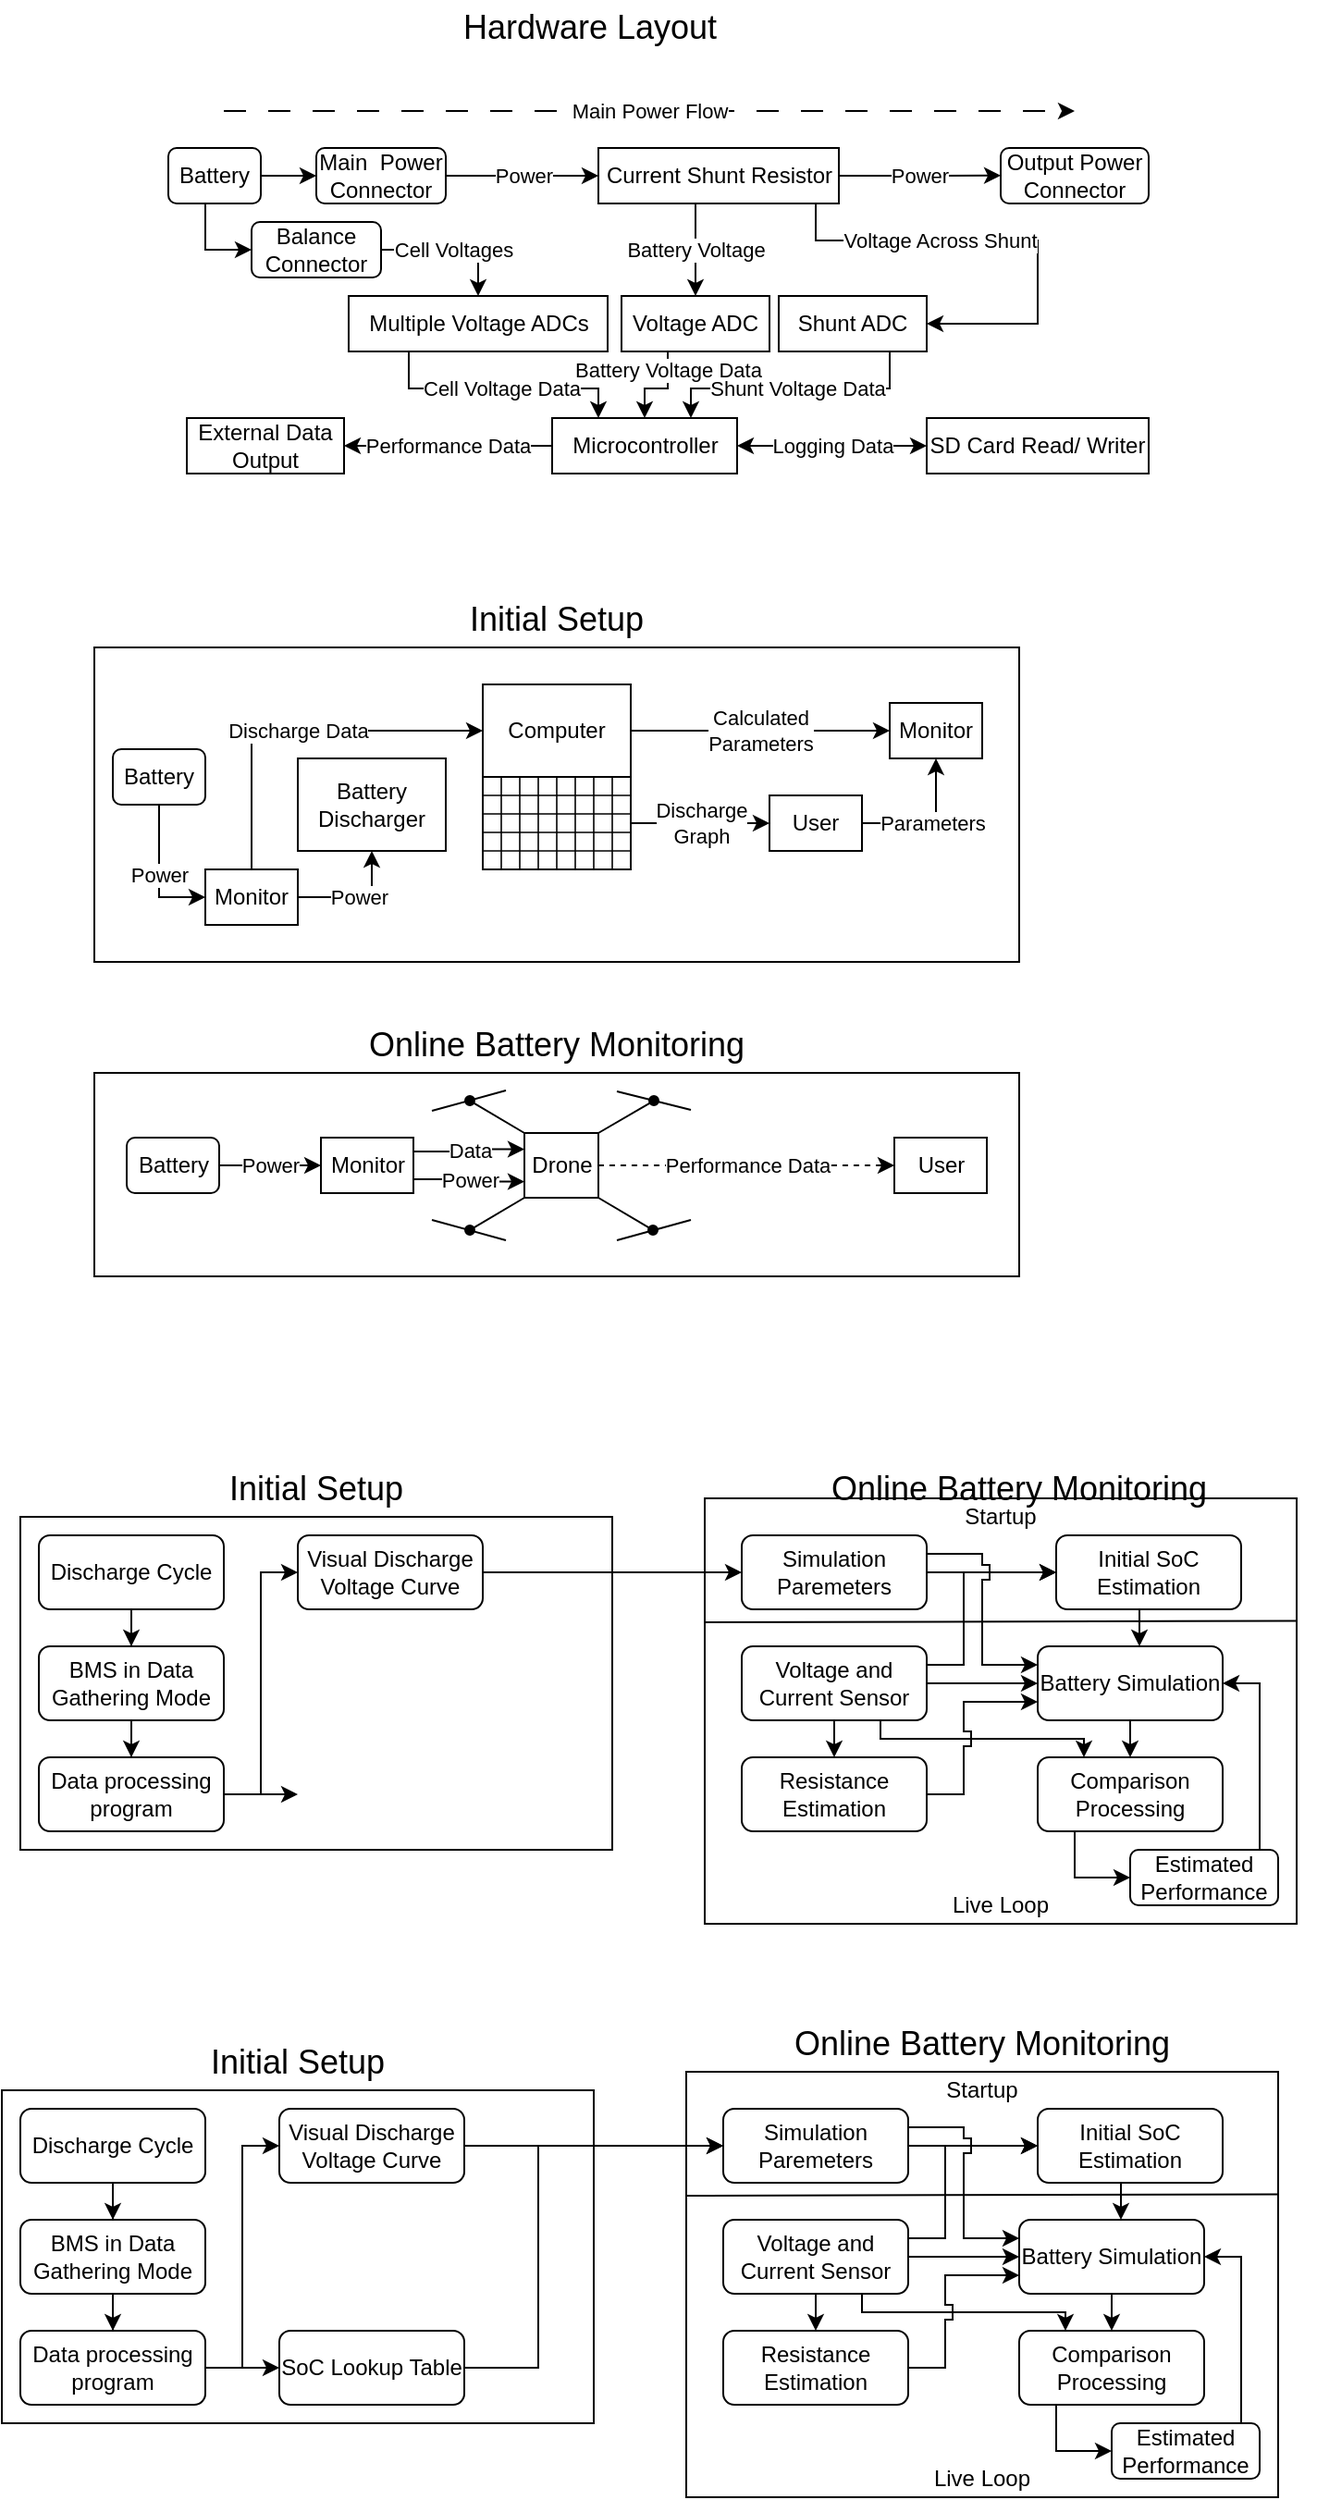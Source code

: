 <mxfile version="24.0.2" type="device">
  <diagram id="iJW8FD_IC8tG_3s7V3ZE" name="Page-1">
    <mxGraphModel dx="636" dy="1536" grid="1" gridSize="10" guides="1" tooltips="1" connect="1" arrows="1" fold="1" page="1" pageScale="1" pageWidth="827" pageHeight="1169" math="0" shadow="0">
      <root>
        <mxCell id="0" />
        <mxCell id="1" parent="0" />
        <mxCell id="znWlgwHZ79DL5Ow_YZp7-131" value="" style="rounded=0;whiteSpace=wrap;html=1;" vertex="1" parent="1">
          <mxGeometry x="60" y="-260" width="500" height="110" as="geometry" />
        </mxCell>
        <mxCell id="znWlgwHZ79DL5Ow_YZp7-61" value="" style="rounded=0;whiteSpace=wrap;html=1;" vertex="1" parent="1">
          <mxGeometry x="60" y="-490" width="500" height="170" as="geometry" />
        </mxCell>
        <mxCell id="kjtUhcTxmiHCBkJJOneF-20" value="" style="rounded=0;whiteSpace=wrap;html=1;" parent="1" vertex="1">
          <mxGeometry x="380" y="280" width="320" height="230" as="geometry" />
        </mxCell>
        <mxCell id="kjtUhcTxmiHCBkJJOneF-6" value="" style="rounded=0;whiteSpace=wrap;html=1;" parent="1" vertex="1">
          <mxGeometry x="10" y="290" width="320" height="180" as="geometry" />
        </mxCell>
        <mxCell id="kjtUhcTxmiHCBkJJOneF-12" value="" style="edgeStyle=orthogonalEdgeStyle;rounded=0;orthogonalLoop=1;jettySize=auto;html=1;fontSize=18;" parent="1" source="kjtUhcTxmiHCBkJJOneF-4" target="kjtUhcTxmiHCBkJJOneF-9" edge="1">
          <mxGeometry relative="1" as="geometry" />
        </mxCell>
        <mxCell id="kjtUhcTxmiHCBkJJOneF-4" value="&lt;div&gt;Discharge Cycle&lt;/div&gt;" style="rounded=1;whiteSpace=wrap;html=1;" parent="1" vertex="1">
          <mxGeometry x="20" y="300" width="100" height="40" as="geometry" />
        </mxCell>
        <mxCell id="kjtUhcTxmiHCBkJJOneF-7" value="&lt;font style=&quot;font-size: 18px;&quot;&gt;Initial Setup&lt;/font&gt;" style="text;html=1;strokeColor=none;fillColor=none;align=center;verticalAlign=middle;whiteSpace=wrap;rounded=0;" parent="1" vertex="1">
          <mxGeometry x="10" y="260" width="320" height="30" as="geometry" />
        </mxCell>
        <mxCell id="kjtUhcTxmiHCBkJJOneF-14" value="" style="edgeStyle=orthogonalEdgeStyle;rounded=0;orthogonalLoop=1;jettySize=auto;html=1;fontSize=18;" parent="1" source="kjtUhcTxmiHCBkJJOneF-9" target="kjtUhcTxmiHCBkJJOneF-13" edge="1">
          <mxGeometry relative="1" as="geometry" />
        </mxCell>
        <mxCell id="kjtUhcTxmiHCBkJJOneF-9" value="BMS in Data Gathering Mode" style="rounded=1;whiteSpace=wrap;html=1;" parent="1" vertex="1">
          <mxGeometry x="20" y="360" width="100" height="40" as="geometry" />
        </mxCell>
        <mxCell id="kjtUhcTxmiHCBkJJOneF-16" style="edgeStyle=orthogonalEdgeStyle;rounded=0;orthogonalLoop=1;jettySize=auto;html=1;entryX=0;entryY=0.5;entryDx=0;entryDy=0;fontSize=18;" parent="1" source="kjtUhcTxmiHCBkJJOneF-13" target="kjtUhcTxmiHCBkJJOneF-15" edge="1">
          <mxGeometry relative="1" as="geometry" />
        </mxCell>
        <mxCell id="kjtUhcTxmiHCBkJJOneF-18" style="edgeStyle=orthogonalEdgeStyle;rounded=0;orthogonalLoop=1;jettySize=auto;html=1;entryX=0;entryY=0.5;entryDx=0;entryDy=0;fontSize=18;" parent="1" source="kjtUhcTxmiHCBkJJOneF-13" target="kjtUhcTxmiHCBkJJOneF-17" edge="1">
          <mxGeometry relative="1" as="geometry" />
        </mxCell>
        <mxCell id="kjtUhcTxmiHCBkJJOneF-13" value="Data processing program" style="rounded=1;whiteSpace=wrap;html=1;" parent="1" vertex="1">
          <mxGeometry x="20" y="420" width="100" height="40" as="geometry" />
        </mxCell>
        <mxCell id="kjtUhcTxmiHCBkJJOneF-34" style="edgeStyle=orthogonalEdgeStyle;rounded=0;orthogonalLoop=1;jettySize=auto;html=1;fontSize=18;" parent="1" source="kjtUhcTxmiHCBkJJOneF-15" target="kjtUhcTxmiHCBkJJOneF-32" edge="1">
          <mxGeometry relative="1" as="geometry" />
        </mxCell>
        <mxCell id="kjtUhcTxmiHCBkJJOneF-15" value="Visual Discharge Voltage Curve" style="rounded=1;whiteSpace=wrap;html=1;" parent="1" vertex="1">
          <mxGeometry x="160" y="300" width="100" height="40" as="geometry" />
        </mxCell>
        <mxCell id="kjtUhcTxmiHCBkJJOneF-35" style="edgeStyle=orthogonalEdgeStyle;rounded=0;orthogonalLoop=1;jettySize=auto;html=1;entryX=0;entryY=0.5;entryDx=0;entryDy=0;fontSize=18;" parent="1" source="kjtUhcTxmiHCBkJJOneF-17" target="kjtUhcTxmiHCBkJJOneF-32" edge="1">
          <mxGeometry relative="1" as="geometry">
            <Array as="points">
              <mxPoint x="300" y="440" />
              <mxPoint x="300" y="320" />
            </Array>
          </mxGeometry>
        </mxCell>
        <mxCell id="kjtUhcTxmiHCBkJJOneF-17" value="SoC Lookup Table" style="rounded=1;whiteSpace=wrap;html=1;" parent="1" vertex="1">
          <mxGeometry x="160" y="420" width="100" height="40" as="geometry" />
        </mxCell>
        <mxCell id="kjtUhcTxmiHCBkJJOneF-31" value="&lt;font style=&quot;font-size: 18px;&quot;&gt;Online Battery Monitoring&lt;/font&gt;" style="text;html=1;strokeColor=none;fillColor=none;align=center;verticalAlign=middle;whiteSpace=wrap;rounded=0;" parent="1" vertex="1">
          <mxGeometry x="380" y="250" width="320" height="30" as="geometry" />
        </mxCell>
        <mxCell id="kjtUhcTxmiHCBkJJOneF-37" value="" style="edgeStyle=orthogonalEdgeStyle;rounded=0;orthogonalLoop=1;jettySize=auto;html=1;fontSize=18;" parent="1" source="kjtUhcTxmiHCBkJJOneF-32" target="kjtUhcTxmiHCBkJJOneF-36" edge="1">
          <mxGeometry relative="1" as="geometry" />
        </mxCell>
        <mxCell id="kjtUhcTxmiHCBkJJOneF-54" style="edgeStyle=elbowEdgeStyle;rounded=0;jumpStyle=sharp;orthogonalLoop=1;jettySize=auto;html=1;entryX=0;entryY=0.25;entryDx=0;entryDy=0;fontSize=18;jumpSize=8;" parent="1" source="kjtUhcTxmiHCBkJJOneF-32" target="kjtUhcTxmiHCBkJJOneF-47" edge="1">
          <mxGeometry relative="1" as="geometry">
            <Array as="points">
              <mxPoint x="530" y="310" />
              <mxPoint x="530" y="330" />
              <mxPoint x="510" y="310" />
            </Array>
          </mxGeometry>
        </mxCell>
        <mxCell id="kjtUhcTxmiHCBkJJOneF-32" value="Simulation Paremeters" style="rounded=1;whiteSpace=wrap;html=1;" parent="1" vertex="1">
          <mxGeometry x="400" y="300" width="100" height="40" as="geometry" />
        </mxCell>
        <mxCell id="kjtUhcTxmiHCBkJJOneF-71" style="edgeStyle=elbowEdgeStyle;rounded=0;jumpStyle=sharp;jumpSize=8;orthogonalLoop=1;jettySize=auto;html=1;fontSize=18;" parent="1" source="kjtUhcTxmiHCBkJJOneF-36" target="kjtUhcTxmiHCBkJJOneF-47" edge="1">
          <mxGeometry relative="1" as="geometry" />
        </mxCell>
        <mxCell id="kjtUhcTxmiHCBkJJOneF-36" value="Initial SoC Estimation" style="rounded=1;whiteSpace=wrap;html=1;" parent="1" vertex="1">
          <mxGeometry x="570" y="300" width="100" height="40" as="geometry" />
        </mxCell>
        <mxCell id="kjtUhcTxmiHCBkJJOneF-46" style="edgeStyle=orthogonalEdgeStyle;rounded=0;orthogonalLoop=1;jettySize=auto;html=1;entryX=0;entryY=0.5;entryDx=0;entryDy=0;fontSize=18;" parent="1" source="kjtUhcTxmiHCBkJJOneF-38" target="kjtUhcTxmiHCBkJJOneF-36" edge="1">
          <mxGeometry relative="1" as="geometry">
            <Array as="points">
              <mxPoint x="520" y="370" />
              <mxPoint x="520" y="320" />
            </Array>
          </mxGeometry>
        </mxCell>
        <mxCell id="kjtUhcTxmiHCBkJJOneF-55" style="edgeStyle=elbowEdgeStyle;rounded=0;jumpStyle=sharp;jumpSize=8;orthogonalLoop=1;jettySize=auto;html=1;entryX=0;entryY=0.5;entryDx=0;entryDy=0;fontSize=18;" parent="1" source="kjtUhcTxmiHCBkJJOneF-38" target="kjtUhcTxmiHCBkJJOneF-47" edge="1">
          <mxGeometry relative="1" as="geometry" />
        </mxCell>
        <mxCell id="kjtUhcTxmiHCBkJJOneF-61" style="edgeStyle=elbowEdgeStyle;rounded=0;jumpStyle=sharp;jumpSize=8;orthogonalLoop=1;jettySize=auto;html=1;entryX=0.5;entryY=0;entryDx=0;entryDy=0;fontSize=18;" parent="1" source="kjtUhcTxmiHCBkJJOneF-38" target="kjtUhcTxmiHCBkJJOneF-39" edge="1">
          <mxGeometry relative="1" as="geometry" />
        </mxCell>
        <mxCell id="kjtUhcTxmiHCBkJJOneF-72" style="edgeStyle=elbowEdgeStyle;rounded=0;jumpStyle=sharp;jumpSize=8;orthogonalLoop=1;jettySize=auto;html=1;exitX=0.75;exitY=1;exitDx=0;exitDy=0;entryX=0.25;entryY=0;entryDx=0;entryDy=0;fontSize=18;elbow=vertical;" parent="1" source="kjtUhcTxmiHCBkJJOneF-38" target="kjtUhcTxmiHCBkJJOneF-40" edge="1">
          <mxGeometry relative="1" as="geometry">
            <Array as="points">
              <mxPoint x="560" y="410" />
              <mxPoint x="550" y="410" />
              <mxPoint x="500" y="410" />
              <mxPoint x="560" y="420" />
            </Array>
          </mxGeometry>
        </mxCell>
        <mxCell id="kjtUhcTxmiHCBkJJOneF-38" value="Voltage and Current Sensor" style="rounded=1;whiteSpace=wrap;html=1;" parent="1" vertex="1">
          <mxGeometry x="400" y="360" width="100" height="40" as="geometry" />
        </mxCell>
        <mxCell id="kjtUhcTxmiHCBkJJOneF-62" style="edgeStyle=elbowEdgeStyle;rounded=0;jumpStyle=sharp;jumpSize=8;orthogonalLoop=1;jettySize=auto;html=1;entryX=0;entryY=0.75;entryDx=0;entryDy=0;fontSize=18;" parent="1" source="kjtUhcTxmiHCBkJJOneF-39" target="kjtUhcTxmiHCBkJJOneF-47" edge="1">
          <mxGeometry relative="1" as="geometry">
            <Array as="points">
              <mxPoint x="520" y="410" />
            </Array>
          </mxGeometry>
        </mxCell>
        <mxCell id="kjtUhcTxmiHCBkJJOneF-39" value="Resistance Estimation" style="rounded=1;whiteSpace=wrap;html=1;" parent="1" vertex="1">
          <mxGeometry x="400" y="420" width="100" height="40" as="geometry" />
        </mxCell>
        <mxCell id="kjtUhcTxmiHCBkJJOneF-68" style="edgeStyle=elbowEdgeStyle;rounded=0;jumpStyle=sharp;jumpSize=8;orthogonalLoop=1;jettySize=auto;html=1;exitX=0.25;exitY=1;exitDx=0;exitDy=0;entryX=0;entryY=0.5;entryDx=0;entryDy=0;fontSize=18;" parent="1" source="kjtUhcTxmiHCBkJJOneF-40" target="kjtUhcTxmiHCBkJJOneF-56" edge="1">
          <mxGeometry relative="1" as="geometry">
            <Array as="points">
              <mxPoint x="580" y="470" />
            </Array>
          </mxGeometry>
        </mxCell>
        <mxCell id="kjtUhcTxmiHCBkJJOneF-40" value="Comparison Processing" style="rounded=1;whiteSpace=wrap;html=1;" parent="1" vertex="1">
          <mxGeometry x="560" y="420" width="100" height="40" as="geometry" />
        </mxCell>
        <mxCell id="kjtUhcTxmiHCBkJJOneF-42" value="" style="endArrow=none;html=1;rounded=0;fontSize=18;entryX=1;entryY=0.288;entryDx=0;entryDy=0;entryPerimeter=0;" parent="1" target="kjtUhcTxmiHCBkJJOneF-20" edge="1">
          <mxGeometry width="50" height="50" relative="1" as="geometry">
            <mxPoint x="380" y="347" as="sourcePoint" />
            <mxPoint x="490" y="420" as="targetPoint" />
          </mxGeometry>
        </mxCell>
        <mxCell id="kjtUhcTxmiHCBkJJOneF-43" value="Startup" style="text;html=1;strokeColor=none;fillColor=none;align=center;verticalAlign=middle;whiteSpace=wrap;rounded=0;" parent="1" vertex="1">
          <mxGeometry x="380" y="280" width="320" height="20" as="geometry" />
        </mxCell>
        <mxCell id="kjtUhcTxmiHCBkJJOneF-44" value="Live Loop" style="text;html=1;strokeColor=none;fillColor=none;align=center;verticalAlign=middle;whiteSpace=wrap;rounded=0;" parent="1" vertex="1">
          <mxGeometry x="380" y="490" width="320" height="20" as="geometry" />
        </mxCell>
        <mxCell id="kjtUhcTxmiHCBkJJOneF-65" style="edgeStyle=elbowEdgeStyle;rounded=0;jumpStyle=sharp;jumpSize=8;orthogonalLoop=1;jettySize=auto;html=1;fontSize=18;" parent="1" source="kjtUhcTxmiHCBkJJOneF-47" target="kjtUhcTxmiHCBkJJOneF-40" edge="1">
          <mxGeometry relative="1" as="geometry" />
        </mxCell>
        <mxCell id="kjtUhcTxmiHCBkJJOneF-47" value="Battery Simulation" style="rounded=1;whiteSpace=wrap;html=1;" parent="1" vertex="1">
          <mxGeometry x="560" y="360" width="100" height="40" as="geometry" />
        </mxCell>
        <mxCell id="kjtUhcTxmiHCBkJJOneF-69" style="edgeStyle=elbowEdgeStyle;rounded=0;jumpStyle=sharp;jumpSize=8;orthogonalLoop=1;jettySize=auto;html=1;exitX=0.75;exitY=0;exitDx=0;exitDy=0;entryX=1;entryY=0.5;entryDx=0;entryDy=0;fontSize=18;" parent="1" source="kjtUhcTxmiHCBkJJOneF-56" target="kjtUhcTxmiHCBkJJOneF-47" edge="1">
          <mxGeometry relative="1" as="geometry">
            <Array as="points">
              <mxPoint x="680" y="400" />
              <mxPoint x="670" y="410" />
              <mxPoint x="680" y="410" />
            </Array>
          </mxGeometry>
        </mxCell>
        <mxCell id="kjtUhcTxmiHCBkJJOneF-56" value="Estimated Performance" style="rounded=1;whiteSpace=wrap;html=1;" parent="1" vertex="1">
          <mxGeometry x="610" y="470" width="80" height="30" as="geometry" />
        </mxCell>
        <mxCell id="znWlgwHZ79DL5Ow_YZp7-1" value="" style="rounded=0;whiteSpace=wrap;html=1;" vertex="1" parent="1">
          <mxGeometry x="390" y="-30" width="320" height="230" as="geometry" />
        </mxCell>
        <mxCell id="znWlgwHZ79DL5Ow_YZp7-2" value="" style="rounded=0;whiteSpace=wrap;html=1;" vertex="1" parent="1">
          <mxGeometry x="20" y="-20" width="320" height="180" as="geometry" />
        </mxCell>
        <mxCell id="znWlgwHZ79DL5Ow_YZp7-3" value="" style="edgeStyle=orthogonalEdgeStyle;rounded=0;orthogonalLoop=1;jettySize=auto;html=1;fontSize=18;" edge="1" parent="1" source="znWlgwHZ79DL5Ow_YZp7-4" target="znWlgwHZ79DL5Ow_YZp7-7">
          <mxGeometry relative="1" as="geometry" />
        </mxCell>
        <mxCell id="znWlgwHZ79DL5Ow_YZp7-4" value="&lt;div&gt;Discharge Cycle&lt;/div&gt;" style="rounded=1;whiteSpace=wrap;html=1;" vertex="1" parent="1">
          <mxGeometry x="30" y="-10" width="100" height="40" as="geometry" />
        </mxCell>
        <mxCell id="znWlgwHZ79DL5Ow_YZp7-5" value="&lt;font style=&quot;font-size: 18px;&quot;&gt;Initial Setup&lt;/font&gt;" style="text;html=1;strokeColor=none;fillColor=none;align=center;verticalAlign=middle;whiteSpace=wrap;rounded=0;" vertex="1" parent="1">
          <mxGeometry x="20" y="-50" width="320" height="30" as="geometry" />
        </mxCell>
        <mxCell id="znWlgwHZ79DL5Ow_YZp7-6" value="" style="edgeStyle=orthogonalEdgeStyle;rounded=0;orthogonalLoop=1;jettySize=auto;html=1;fontSize=18;" edge="1" parent="1" source="znWlgwHZ79DL5Ow_YZp7-7" target="znWlgwHZ79DL5Ow_YZp7-10">
          <mxGeometry relative="1" as="geometry" />
        </mxCell>
        <mxCell id="znWlgwHZ79DL5Ow_YZp7-7" value="BMS in Data Gathering Mode" style="rounded=1;whiteSpace=wrap;html=1;" vertex="1" parent="1">
          <mxGeometry x="30" y="50" width="100" height="40" as="geometry" />
        </mxCell>
        <mxCell id="znWlgwHZ79DL5Ow_YZp7-8" style="edgeStyle=orthogonalEdgeStyle;rounded=0;orthogonalLoop=1;jettySize=auto;html=1;entryX=0;entryY=0.5;entryDx=0;entryDy=0;fontSize=18;" edge="1" parent="1" source="znWlgwHZ79DL5Ow_YZp7-10" target="znWlgwHZ79DL5Ow_YZp7-12">
          <mxGeometry relative="1" as="geometry" />
        </mxCell>
        <mxCell id="znWlgwHZ79DL5Ow_YZp7-9" style="edgeStyle=orthogonalEdgeStyle;rounded=0;orthogonalLoop=1;jettySize=auto;html=1;entryX=0;entryY=0.5;entryDx=0;entryDy=0;fontSize=18;" edge="1" parent="1" source="znWlgwHZ79DL5Ow_YZp7-10">
          <mxGeometry relative="1" as="geometry">
            <mxPoint x="170" y="130" as="targetPoint" />
          </mxGeometry>
        </mxCell>
        <mxCell id="znWlgwHZ79DL5Ow_YZp7-10" value="Data processing program" style="rounded=1;whiteSpace=wrap;html=1;" vertex="1" parent="1">
          <mxGeometry x="30" y="110" width="100" height="40" as="geometry" />
        </mxCell>
        <mxCell id="znWlgwHZ79DL5Ow_YZp7-11" style="edgeStyle=orthogonalEdgeStyle;rounded=0;orthogonalLoop=1;jettySize=auto;html=1;fontSize=18;" edge="1" parent="1" source="znWlgwHZ79DL5Ow_YZp7-12" target="znWlgwHZ79DL5Ow_YZp7-18">
          <mxGeometry relative="1" as="geometry" />
        </mxCell>
        <mxCell id="znWlgwHZ79DL5Ow_YZp7-12" value="Visual Discharge Voltage Curve" style="rounded=1;whiteSpace=wrap;html=1;" vertex="1" parent="1">
          <mxGeometry x="170" y="-10" width="100" height="40" as="geometry" />
        </mxCell>
        <mxCell id="znWlgwHZ79DL5Ow_YZp7-15" value="&lt;font style=&quot;font-size: 18px;&quot;&gt;Online Battery Monitoring&lt;/font&gt;" style="text;html=1;strokeColor=none;fillColor=none;align=center;verticalAlign=middle;whiteSpace=wrap;rounded=0;" vertex="1" parent="1">
          <mxGeometry x="60" y="-290" width="500" height="30" as="geometry" />
        </mxCell>
        <mxCell id="znWlgwHZ79DL5Ow_YZp7-16" value="" style="edgeStyle=orthogonalEdgeStyle;rounded=0;orthogonalLoop=1;jettySize=auto;html=1;fontSize=18;" edge="1" parent="1" source="znWlgwHZ79DL5Ow_YZp7-18" target="znWlgwHZ79DL5Ow_YZp7-20">
          <mxGeometry relative="1" as="geometry" />
        </mxCell>
        <mxCell id="znWlgwHZ79DL5Ow_YZp7-17" style="edgeStyle=elbowEdgeStyle;rounded=0;jumpStyle=sharp;orthogonalLoop=1;jettySize=auto;html=1;entryX=0;entryY=0.25;entryDx=0;entryDy=0;fontSize=18;jumpSize=8;" edge="1" parent="1" source="znWlgwHZ79DL5Ow_YZp7-18" target="znWlgwHZ79DL5Ow_YZp7-34">
          <mxGeometry relative="1" as="geometry">
            <Array as="points">
              <mxPoint x="540" />
              <mxPoint x="540" y="20" />
              <mxPoint x="520" />
            </Array>
          </mxGeometry>
        </mxCell>
        <mxCell id="znWlgwHZ79DL5Ow_YZp7-18" value="Simulation Paremeters" style="rounded=1;whiteSpace=wrap;html=1;" vertex="1" parent="1">
          <mxGeometry x="410" y="-10" width="100" height="40" as="geometry" />
        </mxCell>
        <mxCell id="znWlgwHZ79DL5Ow_YZp7-19" style="edgeStyle=elbowEdgeStyle;rounded=0;jumpStyle=sharp;jumpSize=8;orthogonalLoop=1;jettySize=auto;html=1;fontSize=18;" edge="1" parent="1" source="znWlgwHZ79DL5Ow_YZp7-20" target="znWlgwHZ79DL5Ow_YZp7-34">
          <mxGeometry relative="1" as="geometry" />
        </mxCell>
        <mxCell id="znWlgwHZ79DL5Ow_YZp7-20" value="Initial SoC Estimation" style="rounded=1;whiteSpace=wrap;html=1;" vertex="1" parent="1">
          <mxGeometry x="580" y="-10" width="100" height="40" as="geometry" />
        </mxCell>
        <mxCell id="znWlgwHZ79DL5Ow_YZp7-21" style="edgeStyle=orthogonalEdgeStyle;rounded=0;orthogonalLoop=1;jettySize=auto;html=1;entryX=0;entryY=0.5;entryDx=0;entryDy=0;fontSize=18;" edge="1" parent="1" source="znWlgwHZ79DL5Ow_YZp7-25" target="znWlgwHZ79DL5Ow_YZp7-20">
          <mxGeometry relative="1" as="geometry">
            <Array as="points">
              <mxPoint x="530" y="60" />
              <mxPoint x="530" y="10" />
            </Array>
          </mxGeometry>
        </mxCell>
        <mxCell id="znWlgwHZ79DL5Ow_YZp7-22" style="edgeStyle=elbowEdgeStyle;rounded=0;jumpStyle=sharp;jumpSize=8;orthogonalLoop=1;jettySize=auto;html=1;entryX=0;entryY=0.5;entryDx=0;entryDy=0;fontSize=18;" edge="1" parent="1" source="znWlgwHZ79DL5Ow_YZp7-25" target="znWlgwHZ79DL5Ow_YZp7-34">
          <mxGeometry relative="1" as="geometry" />
        </mxCell>
        <mxCell id="znWlgwHZ79DL5Ow_YZp7-23" style="edgeStyle=elbowEdgeStyle;rounded=0;jumpStyle=sharp;jumpSize=8;orthogonalLoop=1;jettySize=auto;html=1;entryX=0.5;entryY=0;entryDx=0;entryDy=0;fontSize=18;" edge="1" parent="1" source="znWlgwHZ79DL5Ow_YZp7-25" target="znWlgwHZ79DL5Ow_YZp7-27">
          <mxGeometry relative="1" as="geometry" />
        </mxCell>
        <mxCell id="znWlgwHZ79DL5Ow_YZp7-24" style="edgeStyle=elbowEdgeStyle;rounded=0;jumpStyle=sharp;jumpSize=8;orthogonalLoop=1;jettySize=auto;html=1;exitX=0.75;exitY=1;exitDx=0;exitDy=0;entryX=0.25;entryY=0;entryDx=0;entryDy=0;fontSize=18;elbow=vertical;" edge="1" parent="1" source="znWlgwHZ79DL5Ow_YZp7-25" target="znWlgwHZ79DL5Ow_YZp7-29">
          <mxGeometry relative="1" as="geometry">
            <Array as="points">
              <mxPoint x="570" y="100" />
              <mxPoint x="560" y="100" />
              <mxPoint x="510" y="100" />
              <mxPoint x="570" y="110" />
            </Array>
          </mxGeometry>
        </mxCell>
        <mxCell id="znWlgwHZ79DL5Ow_YZp7-25" value="Voltage and Current Sensor" style="rounded=1;whiteSpace=wrap;html=1;" vertex="1" parent="1">
          <mxGeometry x="410" y="50" width="100" height="40" as="geometry" />
        </mxCell>
        <mxCell id="znWlgwHZ79DL5Ow_YZp7-26" style="edgeStyle=elbowEdgeStyle;rounded=0;jumpStyle=sharp;jumpSize=8;orthogonalLoop=1;jettySize=auto;html=1;entryX=0;entryY=0.75;entryDx=0;entryDy=0;fontSize=18;" edge="1" parent="1" source="znWlgwHZ79DL5Ow_YZp7-27" target="znWlgwHZ79DL5Ow_YZp7-34">
          <mxGeometry relative="1" as="geometry">
            <Array as="points">
              <mxPoint x="530" y="100" />
            </Array>
          </mxGeometry>
        </mxCell>
        <mxCell id="znWlgwHZ79DL5Ow_YZp7-27" value="Resistance Estimation" style="rounded=1;whiteSpace=wrap;html=1;" vertex="1" parent="1">
          <mxGeometry x="410" y="110" width="100" height="40" as="geometry" />
        </mxCell>
        <mxCell id="znWlgwHZ79DL5Ow_YZp7-28" style="edgeStyle=elbowEdgeStyle;rounded=0;jumpStyle=sharp;jumpSize=8;orthogonalLoop=1;jettySize=auto;html=1;exitX=0.25;exitY=1;exitDx=0;exitDy=0;entryX=0;entryY=0.5;entryDx=0;entryDy=0;fontSize=18;" edge="1" parent="1" source="znWlgwHZ79DL5Ow_YZp7-29" target="znWlgwHZ79DL5Ow_YZp7-36">
          <mxGeometry relative="1" as="geometry">
            <Array as="points">
              <mxPoint x="590" y="160" />
            </Array>
          </mxGeometry>
        </mxCell>
        <mxCell id="znWlgwHZ79DL5Ow_YZp7-29" value="Comparison Processing" style="rounded=1;whiteSpace=wrap;html=1;" vertex="1" parent="1">
          <mxGeometry x="570" y="110" width="100" height="40" as="geometry" />
        </mxCell>
        <mxCell id="znWlgwHZ79DL5Ow_YZp7-30" value="" style="endArrow=none;html=1;rounded=0;fontSize=18;entryX=1;entryY=0.288;entryDx=0;entryDy=0;entryPerimeter=0;" edge="1" parent="1" target="znWlgwHZ79DL5Ow_YZp7-1">
          <mxGeometry width="50" height="50" relative="1" as="geometry">
            <mxPoint x="390" y="37" as="sourcePoint" />
            <mxPoint x="500" y="110" as="targetPoint" />
          </mxGeometry>
        </mxCell>
        <mxCell id="znWlgwHZ79DL5Ow_YZp7-31" value="Startup" style="text;html=1;strokeColor=none;fillColor=none;align=center;verticalAlign=middle;whiteSpace=wrap;rounded=0;" vertex="1" parent="1">
          <mxGeometry x="390" y="-30" width="320" height="20" as="geometry" />
        </mxCell>
        <mxCell id="znWlgwHZ79DL5Ow_YZp7-32" value="Live Loop" style="text;html=1;strokeColor=none;fillColor=none;align=center;verticalAlign=middle;whiteSpace=wrap;rounded=0;" vertex="1" parent="1">
          <mxGeometry x="390" y="180" width="320" height="20" as="geometry" />
        </mxCell>
        <mxCell id="znWlgwHZ79DL5Ow_YZp7-33" style="edgeStyle=elbowEdgeStyle;rounded=0;jumpStyle=sharp;jumpSize=8;orthogonalLoop=1;jettySize=auto;html=1;fontSize=18;" edge="1" parent="1" source="znWlgwHZ79DL5Ow_YZp7-34" target="znWlgwHZ79DL5Ow_YZp7-29">
          <mxGeometry relative="1" as="geometry" />
        </mxCell>
        <mxCell id="znWlgwHZ79DL5Ow_YZp7-34" value="Battery Simulation" style="rounded=1;whiteSpace=wrap;html=1;" vertex="1" parent="1">
          <mxGeometry x="570" y="50" width="100" height="40" as="geometry" />
        </mxCell>
        <mxCell id="znWlgwHZ79DL5Ow_YZp7-35" style="edgeStyle=elbowEdgeStyle;rounded=0;jumpStyle=sharp;jumpSize=8;orthogonalLoop=1;jettySize=auto;html=1;exitX=0.75;exitY=0;exitDx=0;exitDy=0;entryX=1;entryY=0.5;entryDx=0;entryDy=0;fontSize=18;" edge="1" parent="1" source="znWlgwHZ79DL5Ow_YZp7-36" target="znWlgwHZ79DL5Ow_YZp7-34">
          <mxGeometry relative="1" as="geometry">
            <Array as="points">
              <mxPoint x="690" y="90" />
              <mxPoint x="680" y="100" />
              <mxPoint x="690" y="100" />
            </Array>
          </mxGeometry>
        </mxCell>
        <mxCell id="znWlgwHZ79DL5Ow_YZp7-36" value="Estimated Performance" style="rounded=1;whiteSpace=wrap;html=1;" vertex="1" parent="1">
          <mxGeometry x="620" y="160" width="80" height="30" as="geometry" />
        </mxCell>
        <mxCell id="znWlgwHZ79DL5Ow_YZp7-97" value="Power" style="edgeStyle=orthogonalEdgeStyle;rounded=0;orthogonalLoop=1;jettySize=auto;html=1;entryX=0;entryY=0.5;entryDx=0;entryDy=0;" edge="1" parent="1" source="znWlgwHZ79DL5Ow_YZp7-41" target="znWlgwHZ79DL5Ow_YZp7-42">
          <mxGeometry relative="1" as="geometry" />
        </mxCell>
        <mxCell id="znWlgwHZ79DL5Ow_YZp7-41" value="Battery" style="rounded=1;whiteSpace=wrap;html=1;" vertex="1" parent="1">
          <mxGeometry x="70" y="-435" width="50" height="30" as="geometry" />
        </mxCell>
        <mxCell id="znWlgwHZ79DL5Ow_YZp7-100" value="Power" style="edgeStyle=orthogonalEdgeStyle;rounded=0;orthogonalLoop=1;jettySize=auto;html=1;exitX=1;exitY=0.5;exitDx=0;exitDy=0;entryX=0.5;entryY=1;entryDx=0;entryDy=0;" edge="1" parent="1" source="znWlgwHZ79DL5Ow_YZp7-42" target="znWlgwHZ79DL5Ow_YZp7-43">
          <mxGeometry relative="1" as="geometry" />
        </mxCell>
        <mxCell id="znWlgwHZ79DL5Ow_YZp7-42" value="&lt;div&gt;Monitor&lt;/div&gt;" style="rounded=0;whiteSpace=wrap;html=1;" vertex="1" parent="1">
          <mxGeometry x="120" y="-370" width="50" height="30" as="geometry" />
        </mxCell>
        <mxCell id="znWlgwHZ79DL5Ow_YZp7-43" value="Battery Discharger" style="rounded=0;whiteSpace=wrap;html=1;" vertex="1" parent="1">
          <mxGeometry x="170" y="-430" width="80" height="50" as="geometry" />
        </mxCell>
        <mxCell id="znWlgwHZ79DL5Ow_YZp7-44" value="" style="group;rounded=1;" vertex="1" connectable="0" parent="1">
          <mxGeometry x="270" y="-470" width="80" height="100" as="geometry" />
        </mxCell>
        <mxCell id="znWlgwHZ79DL5Ow_YZp7-37" value="Computer" style="rounded=0;whiteSpace=wrap;html=1;" vertex="1" parent="znWlgwHZ79DL5Ow_YZp7-44">
          <mxGeometry width="80" height="50" as="geometry" />
        </mxCell>
        <mxCell id="znWlgwHZ79DL5Ow_YZp7-39" value="" style="verticalLabelPosition=bottom;verticalAlign=top;html=1;shape=mxgraph.basic.patternFillRect;fillStyle=grid;step=10;fillStrokeWidth=0.8;fillStrokeColor=#000000;" vertex="1" parent="znWlgwHZ79DL5Ow_YZp7-44">
          <mxGeometry y="50" width="80" height="50" as="geometry" />
        </mxCell>
        <mxCell id="znWlgwHZ79DL5Ow_YZp7-48" value="Discharge Data" style="edgeStyle=orthogonalEdgeStyle;rounded=0;orthogonalLoop=1;jettySize=auto;html=1;entryX=0;entryY=0.5;entryDx=0;entryDy=0;exitX=0.5;exitY=0;exitDx=0;exitDy=0;" edge="1" parent="1" source="znWlgwHZ79DL5Ow_YZp7-42" target="znWlgwHZ79DL5Ow_YZp7-37">
          <mxGeometry relative="1" as="geometry" />
        </mxCell>
        <mxCell id="znWlgwHZ79DL5Ow_YZp7-49" value="&lt;div&gt;Monitor&lt;/div&gt;" style="rounded=0;whiteSpace=wrap;html=1;" vertex="1" parent="1">
          <mxGeometry x="490" y="-460" width="50" height="30" as="geometry" />
        </mxCell>
        <mxCell id="znWlgwHZ79DL5Ow_YZp7-52" value="&lt;div&gt;Calculated&lt;/div&gt;&lt;div&gt;Parameters&lt;br&gt; &lt;/div&gt;" style="edgeStyle=orthogonalEdgeStyle;rounded=0;orthogonalLoop=1;jettySize=auto;html=1;" edge="1" parent="1" source="znWlgwHZ79DL5Ow_YZp7-37" target="znWlgwHZ79DL5Ow_YZp7-49">
          <mxGeometry relative="1" as="geometry" />
        </mxCell>
        <mxCell id="znWlgwHZ79DL5Ow_YZp7-60" value="Parameters" style="edgeStyle=orthogonalEdgeStyle;rounded=0;orthogonalLoop=1;jettySize=auto;html=1;entryX=0.5;entryY=1;entryDx=0;entryDy=0;" edge="1" parent="1" source="znWlgwHZ79DL5Ow_YZp7-53" target="znWlgwHZ79DL5Ow_YZp7-49">
          <mxGeometry relative="1" as="geometry" />
        </mxCell>
        <mxCell id="znWlgwHZ79DL5Ow_YZp7-53" value="User" style="rounded=0;whiteSpace=wrap;html=1;glass=0;shadow=0;textShadow=0;" vertex="1" parent="1">
          <mxGeometry x="425" y="-410" width="50" height="30" as="geometry" />
        </mxCell>
        <mxCell id="znWlgwHZ79DL5Ow_YZp7-56" value="&lt;div&gt;Discharge&lt;/div&gt;&lt;div&gt;Graph&lt;br&gt;&lt;/div&gt;" style="edgeStyle=orthogonalEdgeStyle;rounded=0;orthogonalLoop=1;jettySize=auto;html=1;" edge="1" parent="1" source="znWlgwHZ79DL5Ow_YZp7-39" target="znWlgwHZ79DL5Ow_YZp7-53">
          <mxGeometry relative="1" as="geometry" />
        </mxCell>
        <mxCell id="znWlgwHZ79DL5Ow_YZp7-62" value="&lt;font style=&quot;font-size: 18px;&quot;&gt;Initial Setup&lt;/font&gt;" style="text;html=1;strokeColor=none;fillColor=none;align=center;verticalAlign=middle;whiteSpace=wrap;rounded=0;" vertex="1" parent="1">
          <mxGeometry x="60" y="-520" width="500" height="30" as="geometry" />
        </mxCell>
        <mxCell id="znWlgwHZ79DL5Ow_YZp7-124" value="Power" style="edgeStyle=orthogonalEdgeStyle;rounded=0;orthogonalLoop=1;jettySize=auto;html=1;entryX=0;entryY=0.5;entryDx=0;entryDy=0;" edge="1" parent="1" source="znWlgwHZ79DL5Ow_YZp7-82" target="znWlgwHZ79DL5Ow_YZp7-89">
          <mxGeometry relative="1" as="geometry" />
        </mxCell>
        <mxCell id="znWlgwHZ79DL5Ow_YZp7-82" value="Battery" style="rounded=1;whiteSpace=wrap;html=1;" vertex="1" parent="1">
          <mxGeometry x="77.5" y="-225" width="50" height="30" as="geometry" />
        </mxCell>
        <mxCell id="znWlgwHZ79DL5Ow_YZp7-129" value="Data" style="edgeStyle=orthogonalEdgeStyle;rounded=0;orthogonalLoop=1;jettySize=auto;html=1;exitX=1;exitY=0.25;exitDx=0;exitDy=0;entryX=0;entryY=0.25;entryDx=0;entryDy=0;" edge="1" parent="1" source="znWlgwHZ79DL5Ow_YZp7-89" target="znWlgwHZ79DL5Ow_YZp7-102">
          <mxGeometry relative="1" as="geometry" />
        </mxCell>
        <mxCell id="znWlgwHZ79DL5Ow_YZp7-89" value="&lt;div&gt;Monitor&lt;/div&gt;" style="rounded=0;whiteSpace=wrap;html=1;" vertex="1" parent="1">
          <mxGeometry x="182.5" y="-225" width="50" height="30" as="geometry" />
        </mxCell>
        <mxCell id="znWlgwHZ79DL5Ow_YZp7-95" value="&lt;font style=&quot;font-size: 18px;&quot;&gt;Online Battery Monitoring&lt;/font&gt;" style="text;html=1;strokeColor=none;fillColor=none;align=center;verticalAlign=middle;whiteSpace=wrap;rounded=0;" vertex="1" parent="1">
          <mxGeometry x="400" y="-50" width="320" height="30" as="geometry" />
        </mxCell>
        <mxCell id="znWlgwHZ79DL5Ow_YZp7-130" value="Performance Data" style="edgeStyle=orthogonalEdgeStyle;rounded=0;orthogonalLoop=1;jettySize=auto;html=1;dashed=1;" edge="1" parent="1" source="znWlgwHZ79DL5Ow_YZp7-102" target="znWlgwHZ79DL5Ow_YZp7-126">
          <mxGeometry relative="1" as="geometry" />
        </mxCell>
        <mxCell id="znWlgwHZ79DL5Ow_YZp7-102" value="Drone" style="rounded=0;whiteSpace=wrap;html=1;" vertex="1" parent="1">
          <mxGeometry x="292.5" y="-227.5" width="40" height="35" as="geometry" />
        </mxCell>
        <mxCell id="znWlgwHZ79DL5Ow_YZp7-107" value="" style="group" vertex="1" connectable="0" parent="1">
          <mxGeometry x="332.5" y="-250" width="50" height="22.5" as="geometry" />
        </mxCell>
        <mxCell id="znWlgwHZ79DL5Ow_YZp7-103" value="" style="endArrow=none;html=1;rounded=0;" edge="1" parent="znWlgwHZ79DL5Ow_YZp7-107" source="znWlgwHZ79DL5Ow_YZp7-104">
          <mxGeometry width="50" height="50" relative="1" as="geometry">
            <mxPoint x="10" y="17.5" as="sourcePoint" />
            <mxPoint x="30" y="2.5" as="targetPoint" />
          </mxGeometry>
        </mxCell>
        <mxCell id="znWlgwHZ79DL5Ow_YZp7-105" value="" style="endArrow=none;html=1;rounded=0;" edge="1" parent="znWlgwHZ79DL5Ow_YZp7-107" target="znWlgwHZ79DL5Ow_YZp7-104">
          <mxGeometry width="50" height="50" relative="1" as="geometry">
            <mxPoint y="22.5" as="sourcePoint" />
            <mxPoint x="30" y="2.5" as="targetPoint" />
          </mxGeometry>
        </mxCell>
        <mxCell id="znWlgwHZ79DL5Ow_YZp7-104" value="" style="ellipse;whiteSpace=wrap;html=1;aspect=fixed;fillColor=#000000;" vertex="1" parent="znWlgwHZ79DL5Ow_YZp7-107">
          <mxGeometry x="27.5" y="2.5" width="5" height="5" as="geometry" />
        </mxCell>
        <mxCell id="znWlgwHZ79DL5Ow_YZp7-106" value="" style="endArrow=none;html=1;rounded=0;" edge="1" parent="znWlgwHZ79DL5Ow_YZp7-107">
          <mxGeometry width="50" height="50" relative="1" as="geometry">
            <mxPoint x="50" y="10" as="sourcePoint" />
            <mxPoint x="10" as="targetPoint" />
          </mxGeometry>
        </mxCell>
        <mxCell id="znWlgwHZ79DL5Ow_YZp7-108" value="" style="group;rotation=-180;" vertex="1" connectable="0" parent="1">
          <mxGeometry x="242.5" y="-192.5" width="50" height="22.5" as="geometry" />
        </mxCell>
        <mxCell id="znWlgwHZ79DL5Ow_YZp7-109" value="" style="endArrow=none;html=1;rounded=0;" edge="1" parent="znWlgwHZ79DL5Ow_YZp7-108" source="znWlgwHZ79DL5Ow_YZp7-111">
          <mxGeometry width="50" height="50" relative="1" as="geometry">
            <mxPoint x="40" y="5" as="sourcePoint" />
            <mxPoint x="20" y="20" as="targetPoint" />
          </mxGeometry>
        </mxCell>
        <mxCell id="znWlgwHZ79DL5Ow_YZp7-110" value="" style="endArrow=none;html=1;rounded=0;" edge="1" parent="znWlgwHZ79DL5Ow_YZp7-108" target="znWlgwHZ79DL5Ow_YZp7-111">
          <mxGeometry width="50" height="50" relative="1" as="geometry">
            <mxPoint x="50" as="sourcePoint" />
            <mxPoint x="20" y="20" as="targetPoint" />
          </mxGeometry>
        </mxCell>
        <mxCell id="znWlgwHZ79DL5Ow_YZp7-111" value="" style="ellipse;whiteSpace=wrap;html=1;aspect=fixed;fillColor=#000000;rotation=-180;" vertex="1" parent="znWlgwHZ79DL5Ow_YZp7-108">
          <mxGeometry x="18" y="15" width="5" height="5" as="geometry" />
        </mxCell>
        <mxCell id="znWlgwHZ79DL5Ow_YZp7-112" value="" style="endArrow=none;html=1;rounded=0;" edge="1" parent="znWlgwHZ79DL5Ow_YZp7-108">
          <mxGeometry width="50" height="50" relative="1" as="geometry">
            <mxPoint y="12" as="sourcePoint" />
            <mxPoint x="40" y="23" as="targetPoint" />
          </mxGeometry>
        </mxCell>
        <mxCell id="znWlgwHZ79DL5Ow_YZp7-113" value="" style="group;rotation=-180;flipH=1;" vertex="1" connectable="0" parent="1">
          <mxGeometry x="332.5" y="-192.5" width="50" height="22.5" as="geometry" />
        </mxCell>
        <mxCell id="znWlgwHZ79DL5Ow_YZp7-114" value="" style="endArrow=none;html=1;rounded=0;" edge="1" parent="znWlgwHZ79DL5Ow_YZp7-113" source="znWlgwHZ79DL5Ow_YZp7-116">
          <mxGeometry width="50" height="50" relative="1" as="geometry">
            <mxPoint x="10" y="5" as="sourcePoint" />
            <mxPoint x="30" y="20" as="targetPoint" />
          </mxGeometry>
        </mxCell>
        <mxCell id="znWlgwHZ79DL5Ow_YZp7-115" value="" style="endArrow=none;html=1;rounded=0;" edge="1" parent="znWlgwHZ79DL5Ow_YZp7-113" target="znWlgwHZ79DL5Ow_YZp7-116">
          <mxGeometry width="50" height="50" relative="1" as="geometry">
            <mxPoint as="sourcePoint" />
            <mxPoint x="30" y="20" as="targetPoint" />
          </mxGeometry>
        </mxCell>
        <mxCell id="znWlgwHZ79DL5Ow_YZp7-116" value="" style="ellipse;whiteSpace=wrap;html=1;aspect=fixed;fillColor=#000000;rotation=-180;" vertex="1" parent="znWlgwHZ79DL5Ow_YZp7-113">
          <mxGeometry x="27" y="15" width="5" height="5" as="geometry" />
        </mxCell>
        <mxCell id="znWlgwHZ79DL5Ow_YZp7-117" value="" style="endArrow=none;html=1;rounded=0;" edge="1" parent="znWlgwHZ79DL5Ow_YZp7-113">
          <mxGeometry width="50" height="50" relative="1" as="geometry">
            <mxPoint x="50" y="12" as="sourcePoint" />
            <mxPoint x="10" y="23" as="targetPoint" />
          </mxGeometry>
        </mxCell>
        <mxCell id="znWlgwHZ79DL5Ow_YZp7-118" value="" style="group;rotation=-180;flipH=0;flipV=1;" vertex="1" connectable="0" parent="1">
          <mxGeometry x="242.5" y="-250" width="50" height="22.5" as="geometry" />
        </mxCell>
        <mxCell id="znWlgwHZ79DL5Ow_YZp7-119" value="" style="endArrow=none;html=1;rounded=0;" edge="1" parent="znWlgwHZ79DL5Ow_YZp7-118" source="znWlgwHZ79DL5Ow_YZp7-121">
          <mxGeometry width="50" height="50" relative="1" as="geometry">
            <mxPoint x="40" y="17.5" as="sourcePoint" />
            <mxPoint x="20" y="2.5" as="targetPoint" />
          </mxGeometry>
        </mxCell>
        <mxCell id="znWlgwHZ79DL5Ow_YZp7-120" value="" style="endArrow=none;html=1;rounded=0;" edge="1" parent="znWlgwHZ79DL5Ow_YZp7-118" target="znWlgwHZ79DL5Ow_YZp7-121">
          <mxGeometry width="50" height="50" relative="1" as="geometry">
            <mxPoint x="50" y="22.5" as="sourcePoint" />
            <mxPoint x="20" y="2.5" as="targetPoint" />
          </mxGeometry>
        </mxCell>
        <mxCell id="znWlgwHZ79DL5Ow_YZp7-121" value="" style="ellipse;whiteSpace=wrap;html=1;aspect=fixed;fillColor=#000000;rotation=-180;" vertex="1" parent="znWlgwHZ79DL5Ow_YZp7-118">
          <mxGeometry x="18" y="2.5" width="5" height="5" as="geometry" />
        </mxCell>
        <mxCell id="znWlgwHZ79DL5Ow_YZp7-122" value="" style="endArrow=none;html=1;rounded=0;" edge="1" parent="znWlgwHZ79DL5Ow_YZp7-118">
          <mxGeometry width="50" height="50" relative="1" as="geometry">
            <mxPoint y="10.5" as="sourcePoint" />
            <mxPoint x="40" y="-0.5" as="targetPoint" />
          </mxGeometry>
        </mxCell>
        <mxCell id="znWlgwHZ79DL5Ow_YZp7-125" value="Power" style="edgeStyle=orthogonalEdgeStyle;rounded=0;orthogonalLoop=1;jettySize=auto;html=1;entryX=0;entryY=0.75;entryDx=0;entryDy=0;exitX=1;exitY=0.75;exitDx=0;exitDy=0;" edge="1" parent="1" source="znWlgwHZ79DL5Ow_YZp7-89" target="znWlgwHZ79DL5Ow_YZp7-102">
          <mxGeometry relative="1" as="geometry" />
        </mxCell>
        <mxCell id="znWlgwHZ79DL5Ow_YZp7-126" value="User" style="rounded=0;whiteSpace=wrap;html=1;glass=0;shadow=0;textShadow=0;" vertex="1" parent="1">
          <mxGeometry x="492.5" y="-225" width="50" height="30" as="geometry" />
        </mxCell>
        <mxCell id="znWlgwHZ79DL5Ow_YZp7-134" value="Power" style="edgeStyle=orthogonalEdgeStyle;rounded=0;orthogonalLoop=1;jettySize=auto;html=1;entryX=0;entryY=0.5;entryDx=0;entryDy=0;" edge="1" parent="1" source="znWlgwHZ79DL5Ow_YZp7-135" target="znWlgwHZ79DL5Ow_YZp7-137">
          <mxGeometry relative="1" as="geometry" />
        </mxCell>
        <mxCell id="znWlgwHZ79DL5Ow_YZp7-135" value="Main&amp;nbsp; Power Connector" style="rounded=1;whiteSpace=wrap;html=1;" vertex="1" parent="1">
          <mxGeometry x="180" y="-760" width="70" height="30" as="geometry" />
        </mxCell>
        <mxCell id="znWlgwHZ79DL5Ow_YZp7-162" value="Power" style="edgeStyle=orthogonalEdgeStyle;rounded=0;orthogonalLoop=1;jettySize=auto;html=1;exitX=1;exitY=0.5;exitDx=0;exitDy=0;" edge="1" parent="1" source="znWlgwHZ79DL5Ow_YZp7-137">
          <mxGeometry relative="1" as="geometry">
            <mxPoint x="550" y="-745.091" as="targetPoint" />
          </mxGeometry>
        </mxCell>
        <mxCell id="znWlgwHZ79DL5Ow_YZp7-169" value="Battery Voltage" style="edgeStyle=orthogonalEdgeStyle;rounded=0;orthogonalLoop=1;jettySize=auto;html=1;" edge="1" parent="1" source="znWlgwHZ79DL5Ow_YZp7-137" target="znWlgwHZ79DL5Ow_YZp7-159">
          <mxGeometry relative="1" as="geometry">
            <Array as="points">
              <mxPoint x="385" y="-710" />
              <mxPoint x="385" y="-710" />
            </Array>
          </mxGeometry>
        </mxCell>
        <mxCell id="znWlgwHZ79DL5Ow_YZp7-170" value="Voltage Across Shunt" style="edgeStyle=orthogonalEdgeStyle;rounded=0;orthogonalLoop=1;jettySize=auto;html=1;exitX=0.904;exitY=1.002;exitDx=0;exitDy=0;exitPerimeter=0;" edge="1" parent="1" source="znWlgwHZ79DL5Ow_YZp7-137" target="znWlgwHZ79DL5Ow_YZp7-160">
          <mxGeometry x="-0.294" relative="1" as="geometry">
            <Array as="points">
              <mxPoint x="450" y="-710" />
              <mxPoint x="570" y="-710" />
              <mxPoint x="570" y="-665" />
            </Array>
            <mxPoint as="offset" />
          </mxGeometry>
        </mxCell>
        <mxCell id="znWlgwHZ79DL5Ow_YZp7-137" value="Current Shunt Resistor" style="rounded=0;whiteSpace=wrap;html=1;" vertex="1" parent="1">
          <mxGeometry x="332.5" y="-760" width="130" height="30" as="geometry" />
        </mxCell>
        <mxCell id="znWlgwHZ79DL5Ow_YZp7-149" value="&lt;font style=&quot;font-size: 18px;&quot;&gt;Hardware Layout&lt;br&gt;&lt;/font&gt;" style="text;html=1;strokeColor=none;fillColor=none;align=center;verticalAlign=middle;whiteSpace=wrap;rounded=0;" vertex="1" parent="1">
          <mxGeometry x="77.5" y="-840" width="500" height="30" as="geometry" />
        </mxCell>
        <mxCell id="znWlgwHZ79DL5Ow_YZp7-155" value="" style="edgeStyle=orthogonalEdgeStyle;rounded=0;orthogonalLoop=1;jettySize=auto;html=1;" edge="1" parent="1" source="znWlgwHZ79DL5Ow_YZp7-153" target="znWlgwHZ79DL5Ow_YZp7-135">
          <mxGeometry relative="1" as="geometry" />
        </mxCell>
        <mxCell id="znWlgwHZ79DL5Ow_YZp7-157" style="edgeStyle=orthogonalEdgeStyle;rounded=0;orthogonalLoop=1;jettySize=auto;html=1;exitX=0.5;exitY=1;exitDx=0;exitDy=0;entryX=0;entryY=0.5;entryDx=0;entryDy=0;" edge="1" parent="1" source="znWlgwHZ79DL5Ow_YZp7-153" target="znWlgwHZ79DL5Ow_YZp7-156">
          <mxGeometry relative="1" as="geometry">
            <Array as="points">
              <mxPoint x="120" y="-730" />
              <mxPoint x="120" y="-705" />
            </Array>
          </mxGeometry>
        </mxCell>
        <mxCell id="znWlgwHZ79DL5Ow_YZp7-153" value="Battery" style="rounded=1;whiteSpace=wrap;html=1;" vertex="1" parent="1">
          <mxGeometry x="100" y="-760" width="50" height="30" as="geometry" />
        </mxCell>
        <mxCell id="znWlgwHZ79DL5Ow_YZp7-168" value="Cell Voltages" style="edgeStyle=orthogonalEdgeStyle;rounded=0;orthogonalLoop=1;jettySize=auto;html=1;exitX=1;exitY=0.5;exitDx=0;exitDy=0;entryX=0.5;entryY=0;entryDx=0;entryDy=0;" edge="1" parent="1" source="znWlgwHZ79DL5Ow_YZp7-156" target="znWlgwHZ79DL5Ow_YZp7-158">
          <mxGeometry relative="1" as="geometry" />
        </mxCell>
        <mxCell id="znWlgwHZ79DL5Ow_YZp7-156" value="Balance Connector" style="rounded=1;whiteSpace=wrap;html=1;" vertex="1" parent="1">
          <mxGeometry x="145" y="-720" width="70" height="30" as="geometry" />
        </mxCell>
        <mxCell id="znWlgwHZ79DL5Ow_YZp7-172" value="Cell Voltage Data" style="edgeStyle=orthogonalEdgeStyle;rounded=0;orthogonalLoop=1;jettySize=auto;html=1;entryX=0.25;entryY=0;entryDx=0;entryDy=0;" edge="1" parent="1" source="znWlgwHZ79DL5Ow_YZp7-158" target="znWlgwHZ79DL5Ow_YZp7-164">
          <mxGeometry relative="1" as="geometry">
            <Array as="points">
              <mxPoint x="230" y="-630" />
              <mxPoint x="332" y="-630" />
            </Array>
          </mxGeometry>
        </mxCell>
        <mxCell id="znWlgwHZ79DL5Ow_YZp7-158" value="Multiple Voltage ADCs" style="rounded=0;whiteSpace=wrap;html=1;" vertex="1" parent="1">
          <mxGeometry x="197.5" y="-680" width="140" height="30" as="geometry" />
        </mxCell>
        <mxCell id="znWlgwHZ79DL5Ow_YZp7-173" value="Battery Voltage Data" style="edgeStyle=orthogonalEdgeStyle;rounded=0;orthogonalLoop=1;jettySize=auto;html=1;entryX=0.5;entryY=0;entryDx=0;entryDy=0;" edge="1" parent="1" source="znWlgwHZ79DL5Ow_YZp7-159" target="znWlgwHZ79DL5Ow_YZp7-164">
          <mxGeometry x="-0.588" relative="1" as="geometry">
            <Array as="points">
              <mxPoint x="370" y="-630" />
              <mxPoint x="358" y="-630" />
            </Array>
            <mxPoint as="offset" />
          </mxGeometry>
        </mxCell>
        <mxCell id="znWlgwHZ79DL5Ow_YZp7-159" value="Voltage ADC" style="rounded=0;whiteSpace=wrap;html=1;" vertex="1" parent="1">
          <mxGeometry x="345" y="-680" width="80" height="30" as="geometry" />
        </mxCell>
        <mxCell id="znWlgwHZ79DL5Ow_YZp7-174" value="Shunt Voltage Data" style="edgeStyle=orthogonalEdgeStyle;rounded=0;orthogonalLoop=1;jettySize=auto;html=1;entryX=0.75;entryY=0;entryDx=0;entryDy=0;" edge="1" parent="1" source="znWlgwHZ79DL5Ow_YZp7-160" target="znWlgwHZ79DL5Ow_YZp7-164">
          <mxGeometry x="-0.025" relative="1" as="geometry">
            <Array as="points">
              <mxPoint x="490" y="-630" />
              <mxPoint x="382" y="-630" />
            </Array>
            <mxPoint as="offset" />
          </mxGeometry>
        </mxCell>
        <mxCell id="znWlgwHZ79DL5Ow_YZp7-160" value="Shunt ADC" style="rounded=0;whiteSpace=wrap;html=1;" vertex="1" parent="1">
          <mxGeometry x="430" y="-680" width="80" height="30" as="geometry" />
        </mxCell>
        <mxCell id="znWlgwHZ79DL5Ow_YZp7-163" value="Output Power Connector" style="rounded=1;whiteSpace=wrap;html=1;" vertex="1" parent="1">
          <mxGeometry x="550" y="-760" width="80" height="30" as="geometry" />
        </mxCell>
        <mxCell id="znWlgwHZ79DL5Ow_YZp7-176" value="Performance Data" style="edgeStyle=orthogonalEdgeStyle;rounded=0;orthogonalLoop=1;jettySize=auto;html=1;" edge="1" parent="1" source="znWlgwHZ79DL5Ow_YZp7-164" target="znWlgwHZ79DL5Ow_YZp7-167">
          <mxGeometry relative="1" as="geometry" />
        </mxCell>
        <mxCell id="znWlgwHZ79DL5Ow_YZp7-164" value="Microcontroller" style="rounded=0;whiteSpace=wrap;html=1;" vertex="1" parent="1">
          <mxGeometry x="307.5" y="-614" width="100" height="30" as="geometry" />
        </mxCell>
        <mxCell id="znWlgwHZ79DL5Ow_YZp7-175" value="Logging Data" style="edgeStyle=orthogonalEdgeStyle;rounded=0;orthogonalLoop=1;jettySize=auto;html=1;entryX=1;entryY=0.5;entryDx=0;entryDy=0;startArrow=classic;startFill=1;" edge="1" parent="1" source="znWlgwHZ79DL5Ow_YZp7-165" target="znWlgwHZ79DL5Ow_YZp7-164">
          <mxGeometry relative="1" as="geometry" />
        </mxCell>
        <mxCell id="znWlgwHZ79DL5Ow_YZp7-165" value="SD Card Read/ Writer" style="rounded=0;whiteSpace=wrap;html=1;" vertex="1" parent="1">
          <mxGeometry x="510" y="-614" width="120" height="30" as="geometry" />
        </mxCell>
        <mxCell id="znWlgwHZ79DL5Ow_YZp7-167" value="External Data Output" style="rounded=0;whiteSpace=wrap;html=1;" vertex="1" parent="1">
          <mxGeometry x="110" y="-614" width="85" height="30" as="geometry" />
        </mxCell>
        <mxCell id="znWlgwHZ79DL5Ow_YZp7-171" value="Main Power Flow" style="edgeStyle=orthogonalEdgeStyle;rounded=0;orthogonalLoop=1;jettySize=auto;html=1;dashed=1;dashPattern=12 12;" edge="1" parent="1">
          <mxGeometry relative="1" as="geometry">
            <mxPoint x="590" y="-780" as="targetPoint" />
            <mxPoint x="130" y="-780" as="sourcePoint" />
          </mxGeometry>
        </mxCell>
      </root>
    </mxGraphModel>
  </diagram>
</mxfile>
